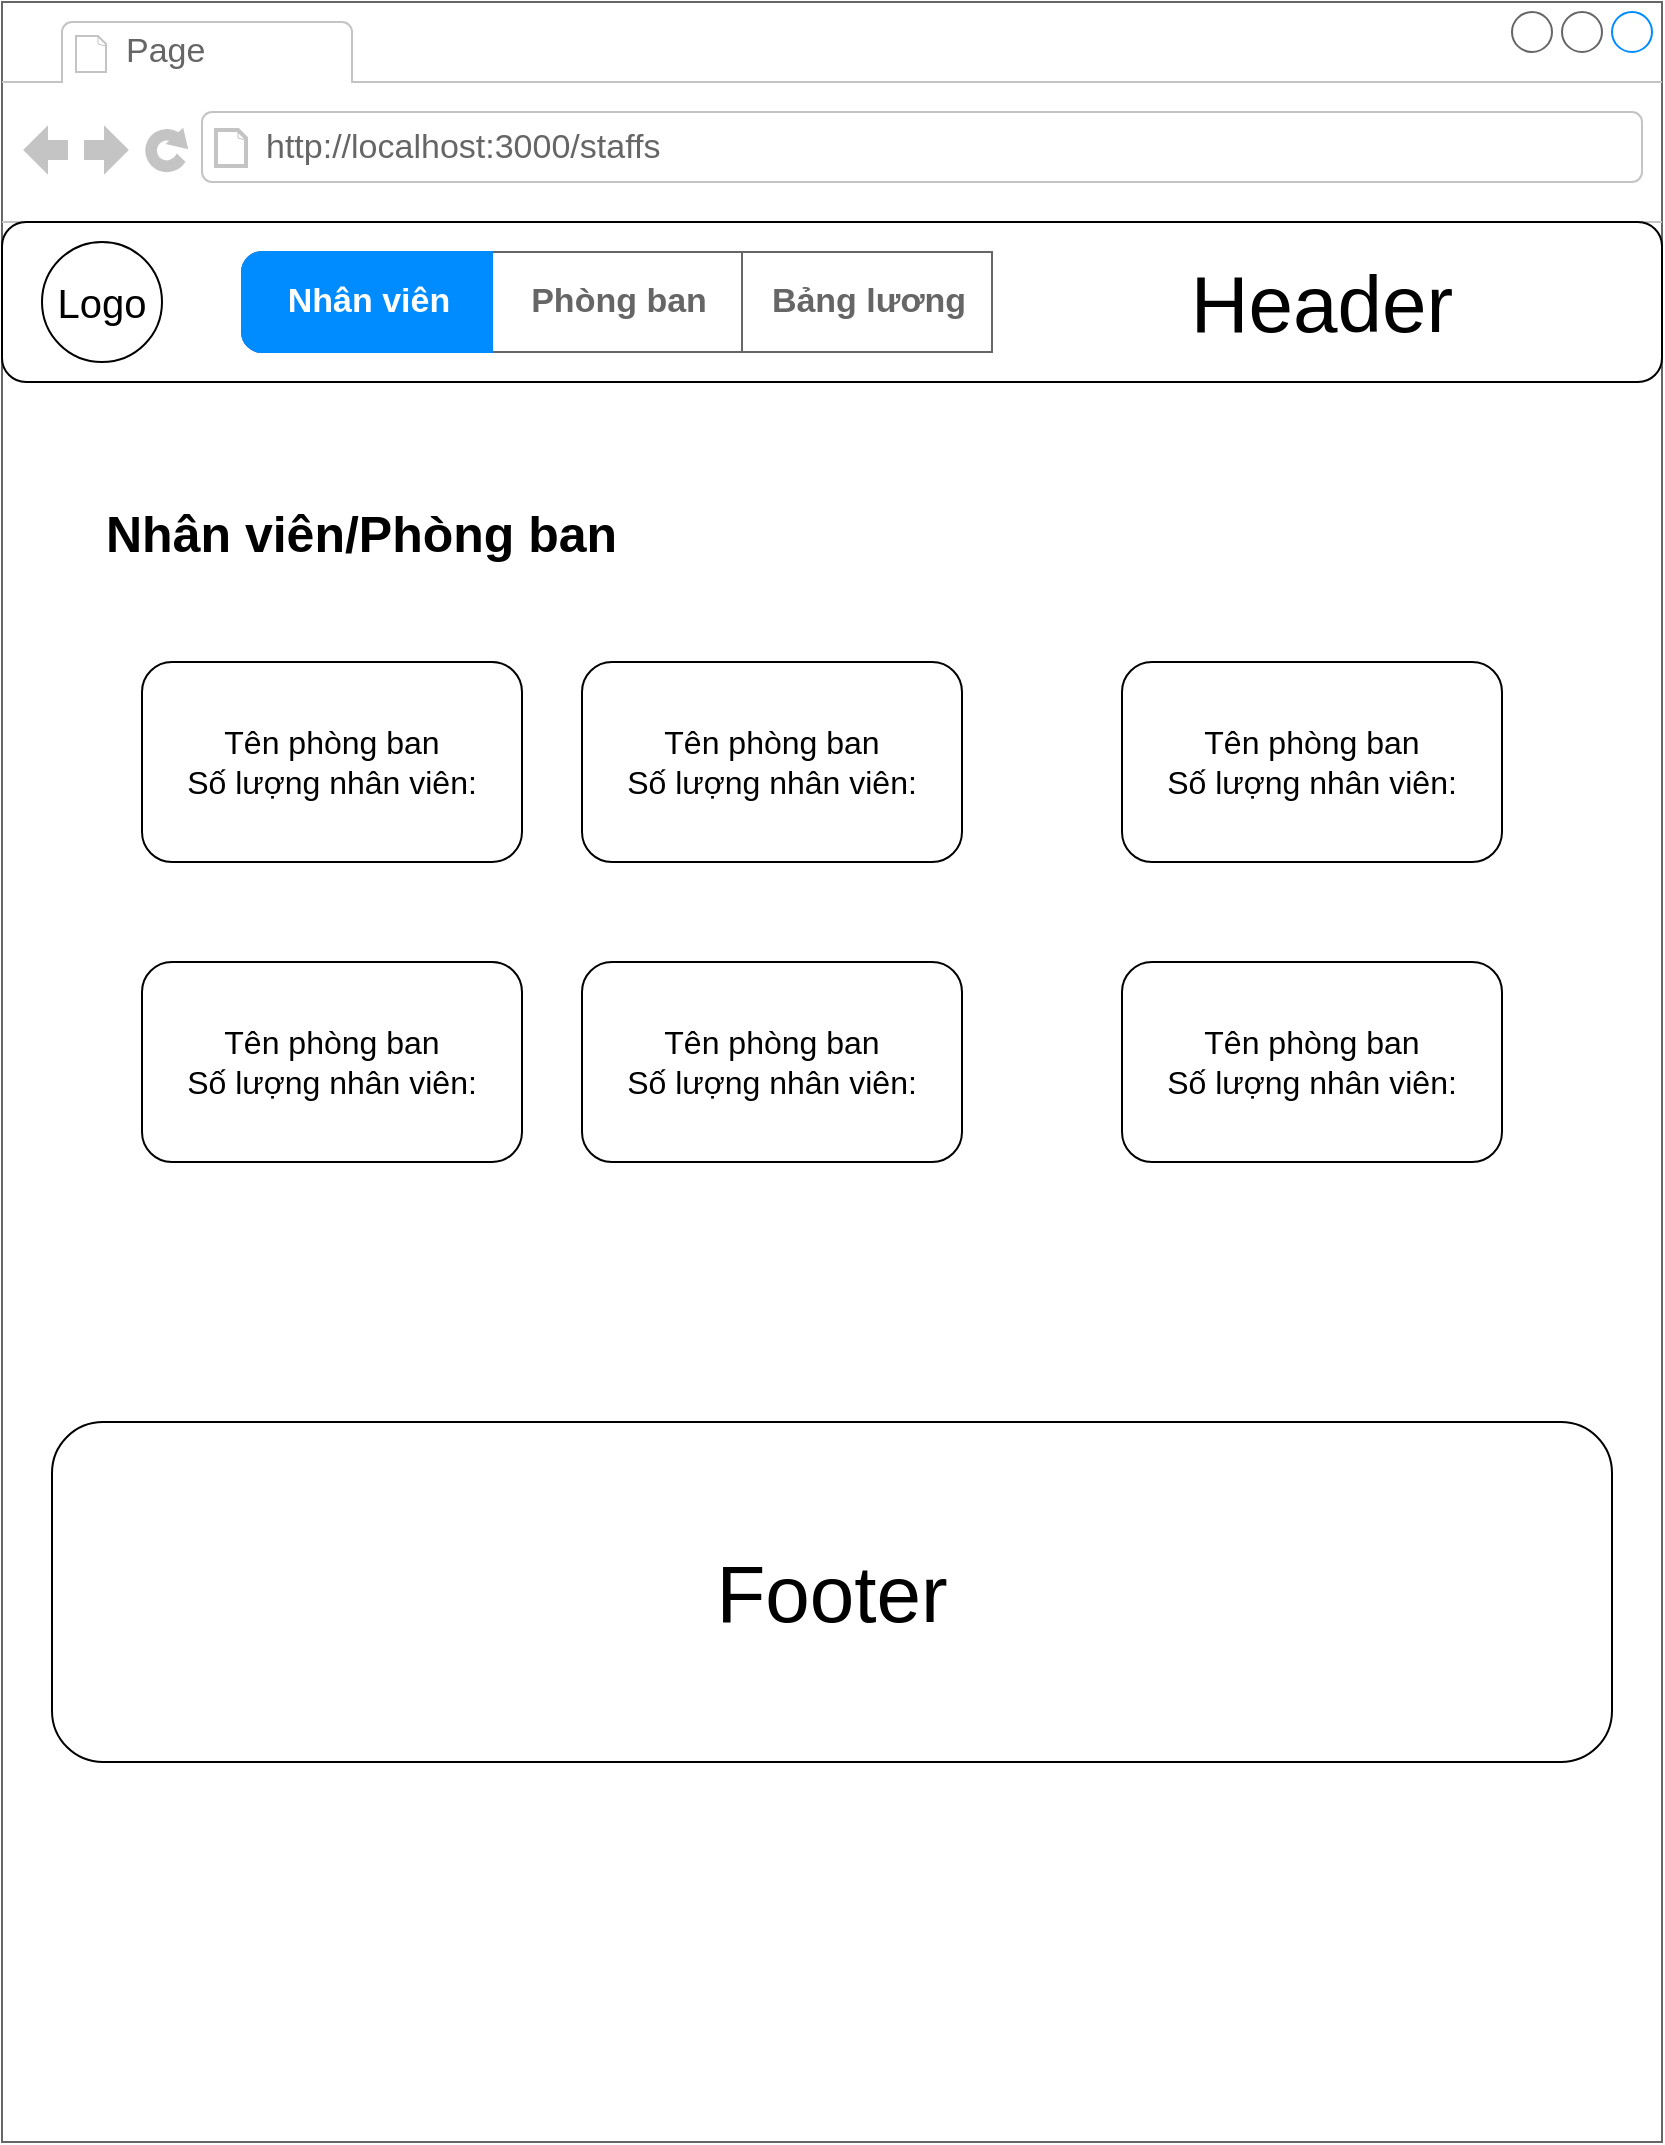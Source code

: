 <mxfile>
    <diagram id="KWPBMs8VrZPlLYfAVmUY" name="Page-1">
        <mxGraphModel dx="820" dy="575" grid="1" gridSize="10" guides="1" tooltips="1" connect="1" arrows="1" fold="1" page="1" pageScale="1" pageWidth="850" pageHeight="1100" math="0" shadow="0">
            <root>
                <mxCell id="0"/>
                <mxCell id="1" parent="0"/>
                <mxCell id="2" value="" style="strokeWidth=1;shadow=0;dashed=0;align=center;html=1;shape=mxgraph.mockup.containers.browserWindow;rSize=0;strokeColor=#666666;strokeColor2=#008cff;strokeColor3=#c4c4c4;mainText=,;recursiveResize=0;" vertex="1" parent="1">
                    <mxGeometry x="10" y="10" width="830" height="1070" as="geometry"/>
                </mxCell>
                <mxCell id="3" value="Page" style="strokeWidth=1;shadow=0;dashed=0;align=center;html=1;shape=mxgraph.mockup.containers.anchor;fontSize=17;fontColor=#666666;align=left;" vertex="1" parent="2">
                    <mxGeometry x="60" y="12" width="110" height="26" as="geometry"/>
                </mxCell>
                <mxCell id="4" value="http://localhost:3000/staffs" style="strokeWidth=1;shadow=0;dashed=0;align=center;html=1;shape=mxgraph.mockup.containers.anchor;rSize=0;fontSize=17;fontColor=#666666;align=left;" vertex="1" parent="2">
                    <mxGeometry x="130" y="60" width="250" height="26" as="geometry"/>
                </mxCell>
                <mxCell id="5" value="&lt;b&gt;&lt;font style=&quot;font-size: 25px&quot;&gt;Nhân viên/Phòng ban&lt;/font&gt;&lt;/b&gt;" style="text;html=1;strokeColor=none;fillColor=none;align=left;verticalAlign=middle;whiteSpace=wrap;rounded=0;fontSize=20;" vertex="1" parent="2">
                    <mxGeometry x="50" y="240" width="310" height="50" as="geometry"/>
                </mxCell>
                <mxCell id="23" value="&lt;font style=&quot;font-size: 40px&quot;&gt;Footer&lt;/font&gt;" style="rounded=1;whiteSpace=wrap;html=1;" vertex="1" parent="2">
                    <mxGeometry x="25" y="710" width="780" height="170" as="geometry"/>
                </mxCell>
                <mxCell id="33" value="&lt;span style=&quot;font-size: 16px&quot;&gt;Tên phòng ban&lt;br&gt;Số lượng nhân viên:&lt;br&gt;&lt;/span&gt;" style="rounded=1;whiteSpace=wrap;html=1;" vertex="1" parent="2">
                    <mxGeometry x="70" y="330" width="190" height="100" as="geometry"/>
                </mxCell>
                <mxCell id="52" value="&lt;span style=&quot;font-size: 16px&quot;&gt;Tên phòng ban&lt;br&gt;Số lượng nhân viên:&lt;br&gt;&lt;/span&gt;" style="rounded=1;whiteSpace=wrap;html=1;" vertex="1" parent="2">
                    <mxGeometry x="560" y="330" width="190" height="100" as="geometry"/>
                </mxCell>
                <mxCell id="51" value="&lt;span style=&quot;font-size: 16px&quot;&gt;Tên phòng ban&lt;br&gt;Số lượng nhân viên:&lt;br&gt;&lt;/span&gt;" style="rounded=1;whiteSpace=wrap;html=1;" vertex="1" parent="2">
                    <mxGeometry x="70" y="480" width="190" height="100" as="geometry"/>
                </mxCell>
                <mxCell id="50" value="&lt;span style=&quot;font-size: 16px&quot;&gt;Tên phòng ban&lt;br&gt;Số lượng nhân viên:&lt;br&gt;&lt;/span&gt;" style="rounded=1;whiteSpace=wrap;html=1;" vertex="1" parent="2">
                    <mxGeometry x="290" y="480" width="190" height="100" as="geometry"/>
                </mxCell>
                <mxCell id="49" value="&lt;span style=&quot;font-size: 16px&quot;&gt;Tên phòng ban&lt;br&gt;Số lượng nhân viên:&lt;br&gt;&lt;/span&gt;" style="rounded=1;whiteSpace=wrap;html=1;" vertex="1" parent="2">
                    <mxGeometry x="290" y="330" width="190" height="100" as="geometry"/>
                </mxCell>
                <mxCell id="53" value="&lt;span style=&quot;font-size: 16px&quot;&gt;Tên phòng ban&lt;br&gt;Số lượng nhân viên:&lt;br&gt;&lt;/span&gt;" style="rounded=1;whiteSpace=wrap;html=1;" vertex="1" parent="2">
                    <mxGeometry x="560" y="480" width="190" height="100" as="geometry"/>
                </mxCell>
                <mxCell id="24" value="" style="rounded=1;whiteSpace=wrap;html=1;" vertex="1" parent="1">
                    <mxGeometry x="10" y="120" width="830" height="80" as="geometry"/>
                </mxCell>
                <mxCell id="25" value="&lt;font style=&quot;font-size: 20px&quot;&gt;Logo&lt;/font&gt;" style="ellipse;whiteSpace=wrap;html=1;" vertex="1" parent="1">
                    <mxGeometry x="30" y="130" width="60" height="60" as="geometry"/>
                </mxCell>
                <mxCell id="26" value="" style="strokeWidth=1;shadow=0;dashed=0;align=center;html=1;shape=mxgraph.mockup.rrect;rSize=10;fillColor=#ffffff;strokeColor=#666666;fontSize=20;" vertex="1" parent="1">
                    <mxGeometry x="130" y="135" width="370" height="50" as="geometry"/>
                </mxCell>
                <mxCell id="27" value="Phòng ban" style="strokeColor=inherit;fillColor=inherit;gradientColor=inherit;strokeWidth=1;shadow=0;dashed=0;align=center;html=1;shape=mxgraph.mockup.rrect;rSize=0;fontSize=17;fontColor=#666666;fontStyle=1;resizeHeight=1;" vertex="1" parent="26">
                    <mxGeometry width="125" height="50" relative="1" as="geometry">
                        <mxPoint x="125" as="offset"/>
                    </mxGeometry>
                </mxCell>
                <mxCell id="28" value="Bảng lương" style="strokeColor=inherit;fillColor=inherit;gradientColor=inherit;strokeWidth=1;shadow=0;dashed=0;align=center;html=1;shape=mxgraph.mockup.rrect;rSize=0;fontSize=17;fontColor=#666666;fontStyle=1;resizeHeight=1;" vertex="1" parent="26">
                    <mxGeometry width="125" height="50" relative="1" as="geometry">
                        <mxPoint x="250" as="offset"/>
                    </mxGeometry>
                </mxCell>
                <mxCell id="29" value="Nhân viên" style="strokeWidth=1;shadow=0;dashed=0;align=center;html=1;shape=mxgraph.mockup.leftButton;rSize=10;fontSize=17;fontColor=#ffffff;fontStyle=1;fillColor=#008cff;strokeColor=#008cff;resizeHeight=1;" vertex="1" parent="26">
                    <mxGeometry width="125" height="50" relative="1" as="geometry"/>
                </mxCell>
                <mxCell id="31" value="Header" style="text;html=1;strokeColor=none;fillColor=none;align=center;verticalAlign=middle;whiteSpace=wrap;rounded=0;fontSize=40;" vertex="1" parent="1">
                    <mxGeometry x="640" y="145" width="60" height="30" as="geometry"/>
                </mxCell>
            </root>
        </mxGraphModel>
    </diagram>
</mxfile>